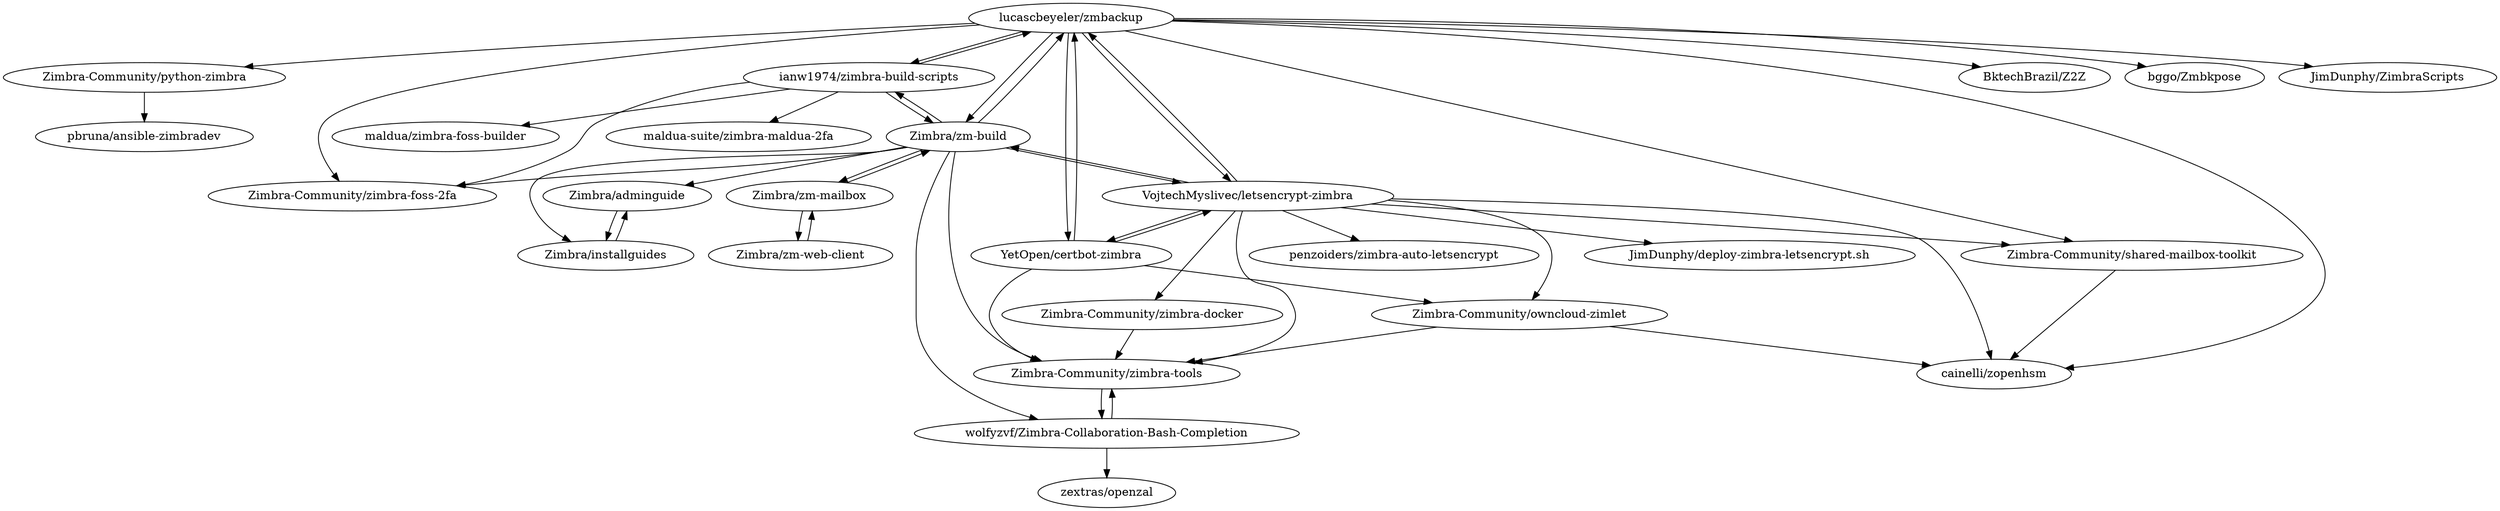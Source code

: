 digraph G {
"Zimbra-Community/python-zimbra" -> "pbruna/ansible-zimbradev"
"ianw1974/zimbra-build-scripts" -> "Zimbra/zm-build"
"ianw1974/zimbra-build-scripts" -> "maldua-suite/zimbra-maldua-2fa"
"ianw1974/zimbra-build-scripts" -> "maldua/zimbra-foss-builder"
"ianw1974/zimbra-build-scripts" -> "lucascbeyeler/zmbackup"
"ianw1974/zimbra-build-scripts" -> "Zimbra-Community/zimbra-foss-2fa"
"Zimbra-Community/zimbra-docker" -> "Zimbra-Community/zimbra-tools"
"Zimbra-Community/owncloud-zimlet" -> "cainelli/zopenhsm"
"Zimbra-Community/owncloud-zimlet" -> "Zimbra-Community/zimbra-tools"
"wolfyzvf/Zimbra-Collaboration-Bash-Completion" -> "Zimbra-Community/zimbra-tools"
"wolfyzvf/Zimbra-Collaboration-Bash-Completion" -> "zextras/openzal"
"VojtechMyslivec/letsencrypt-zimbra" -> "YetOpen/certbot-zimbra"
"VojtechMyslivec/letsencrypt-zimbra" -> "lucascbeyeler/zmbackup"
"VojtechMyslivec/letsencrypt-zimbra" -> "Zimbra-Community/shared-mailbox-toolkit"
"VojtechMyslivec/letsencrypt-zimbra" -> "cainelli/zopenhsm"
"VojtechMyslivec/letsencrypt-zimbra" -> "Zimbra/zm-build"
"VojtechMyslivec/letsencrypt-zimbra" -> "Zimbra-Community/zimbra-tools"
"VojtechMyslivec/letsencrypt-zimbra" -> "Zimbra-Community/owncloud-zimlet"
"VojtechMyslivec/letsencrypt-zimbra" -> "Zimbra-Community/zimbra-docker"
"VojtechMyslivec/letsencrypt-zimbra" -> "JimDunphy/deploy-zimbra-letsencrypt.sh"
"VojtechMyslivec/letsencrypt-zimbra" -> "penzoiders/zimbra-auto-letsencrypt"
"Zimbra-Community/zimbra-tools" -> "wolfyzvf/Zimbra-Collaboration-Bash-Completion"
"Zimbra-Community/shared-mailbox-toolkit" -> "cainelli/zopenhsm"
"Zimbra/zm-build" -> "Zimbra/installguides"
"Zimbra/zm-build" -> "ianw1974/zimbra-build-scripts"
"Zimbra/zm-build" -> "Zimbra/adminguide"
"Zimbra/zm-build" -> "wolfyzvf/Zimbra-Collaboration-Bash-Completion"
"Zimbra/zm-build" -> "Zimbra/zm-mailbox"
"Zimbra/zm-build" -> "lucascbeyeler/zmbackup"
"Zimbra/zm-build" -> "Zimbra-Community/zimbra-foss-2fa"
"Zimbra/zm-build" -> "Zimbra-Community/zimbra-tools"
"Zimbra/zm-build" -> "VojtechMyslivec/letsencrypt-zimbra"
"YetOpen/certbot-zimbra" -> "VojtechMyslivec/letsencrypt-zimbra"
"YetOpen/certbot-zimbra" -> "lucascbeyeler/zmbackup"
"YetOpen/certbot-zimbra" -> "Zimbra-Community/zimbra-tools"
"YetOpen/certbot-zimbra" -> "Zimbra-Community/owncloud-zimlet"
"Zimbra/zm-mailbox" -> "Zimbra/zm-web-client"
"Zimbra/zm-mailbox" -> "Zimbra/zm-build"
"Zimbra/adminguide" -> "Zimbra/installguides"
"lucascbeyeler/zmbackup" -> "YetOpen/certbot-zimbra"
"lucascbeyeler/zmbackup" -> "ianw1974/zimbra-build-scripts"
"lucascbeyeler/zmbackup" -> "BktechBrazil/Z2Z"
"lucascbeyeler/zmbackup" -> "Zimbra-Community/shared-mailbox-toolkit"
"lucascbeyeler/zmbackup" -> "Zimbra-Community/zimbra-foss-2fa"
"lucascbeyeler/zmbackup" -> "VojtechMyslivec/letsencrypt-zimbra"
"lucascbeyeler/zmbackup" -> "Zimbra/zm-build"
"lucascbeyeler/zmbackup" -> "Zimbra-Community/python-zimbra"
"lucascbeyeler/zmbackup" -> "bggo/Zmbkpose"
"lucascbeyeler/zmbackup" -> "cainelli/zopenhsm"
"lucascbeyeler/zmbackup" -> "JimDunphy/ZimbraScripts"
"Zimbra/zm-web-client" -> "Zimbra/zm-mailbox"
"Zimbra/installguides" -> "Zimbra/adminguide"
"Zimbra-Community/python-zimbra" ["l"="4.279,46.817"]
"pbruna/ansible-zimbradev" ["l"="4.272,46.834"]
"ianw1974/zimbra-build-scripts" ["l"="4.262,46.781"]
"Zimbra/zm-build" ["l"="4.284,46.765"]
"maldua-suite/zimbra-maldua-2fa" ["l"="4.236,46.777"]
"maldua/zimbra-foss-builder" ["l"="4.237,46.791"]
"lucascbeyeler/zmbackup" ["l"="4.294,46.787"]
"Zimbra-Community/zimbra-foss-2fa" ["l"="4.267,46.772"]
"Zimbra-Community/zimbra-docker" ["l"="4.349,46.774"]
"Zimbra-Community/zimbra-tools" ["l"="4.308,46.777"]
"Zimbra-Community/owncloud-zimlet" ["l"="4.335,46.784"]
"cainelli/zopenhsm" ["l"="4.316,46.788"]
"wolfyzvf/Zimbra-Collaboration-Bash-Completion" ["l"="4.282,46.779"]
"zextras/openzal" ["l"="4.261,46.793"]
"VojtechMyslivec/letsencrypt-zimbra" ["l"="4.323,46.773"]
"YetOpen/certbot-zimbra" ["l"="4.311,46.765"]
"Zimbra-Community/shared-mailbox-toolkit" ["l"="4.322,46.797"]
"JimDunphy/deploy-zimbra-letsencrypt.sh" ["l"="4.353,46.761"]
"penzoiders/zimbra-auto-letsencrypt" ["l"="4.338,46.753"]
"Zimbra/installguides" ["l"="4.253,46.757"]
"Zimbra/adminguide" ["l"="4.26,46.746"]
"Zimbra/zm-mailbox" ["l"="4.284,46.741"]
"Zimbra/zm-web-client" ["l"="4.282,46.725"]
"BktechBrazil/Z2Z" ["l"="4.292,46.805"]
"bggo/Zmbkpose" ["l"="4.311,46.811"]
"JimDunphy/ZimbraScripts" ["l"="4.272,46.802"]
}